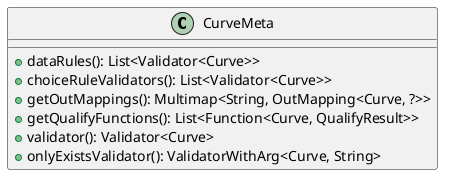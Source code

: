 @startuml

    class CurveMeta [[CurveMeta.html]] {
        +dataRules(): List<Validator<Curve>>
        +choiceRuleValidators(): List<Validator<Curve>>
        +getOutMappings(): Multimap<String, OutMapping<Curve, ?>>
        +getQualifyFunctions(): List<Function<Curve, QualifyResult>>
        +validator(): Validator<Curve>
        +onlyExistsValidator(): ValidatorWithArg<Curve, String>
    }

@enduml
